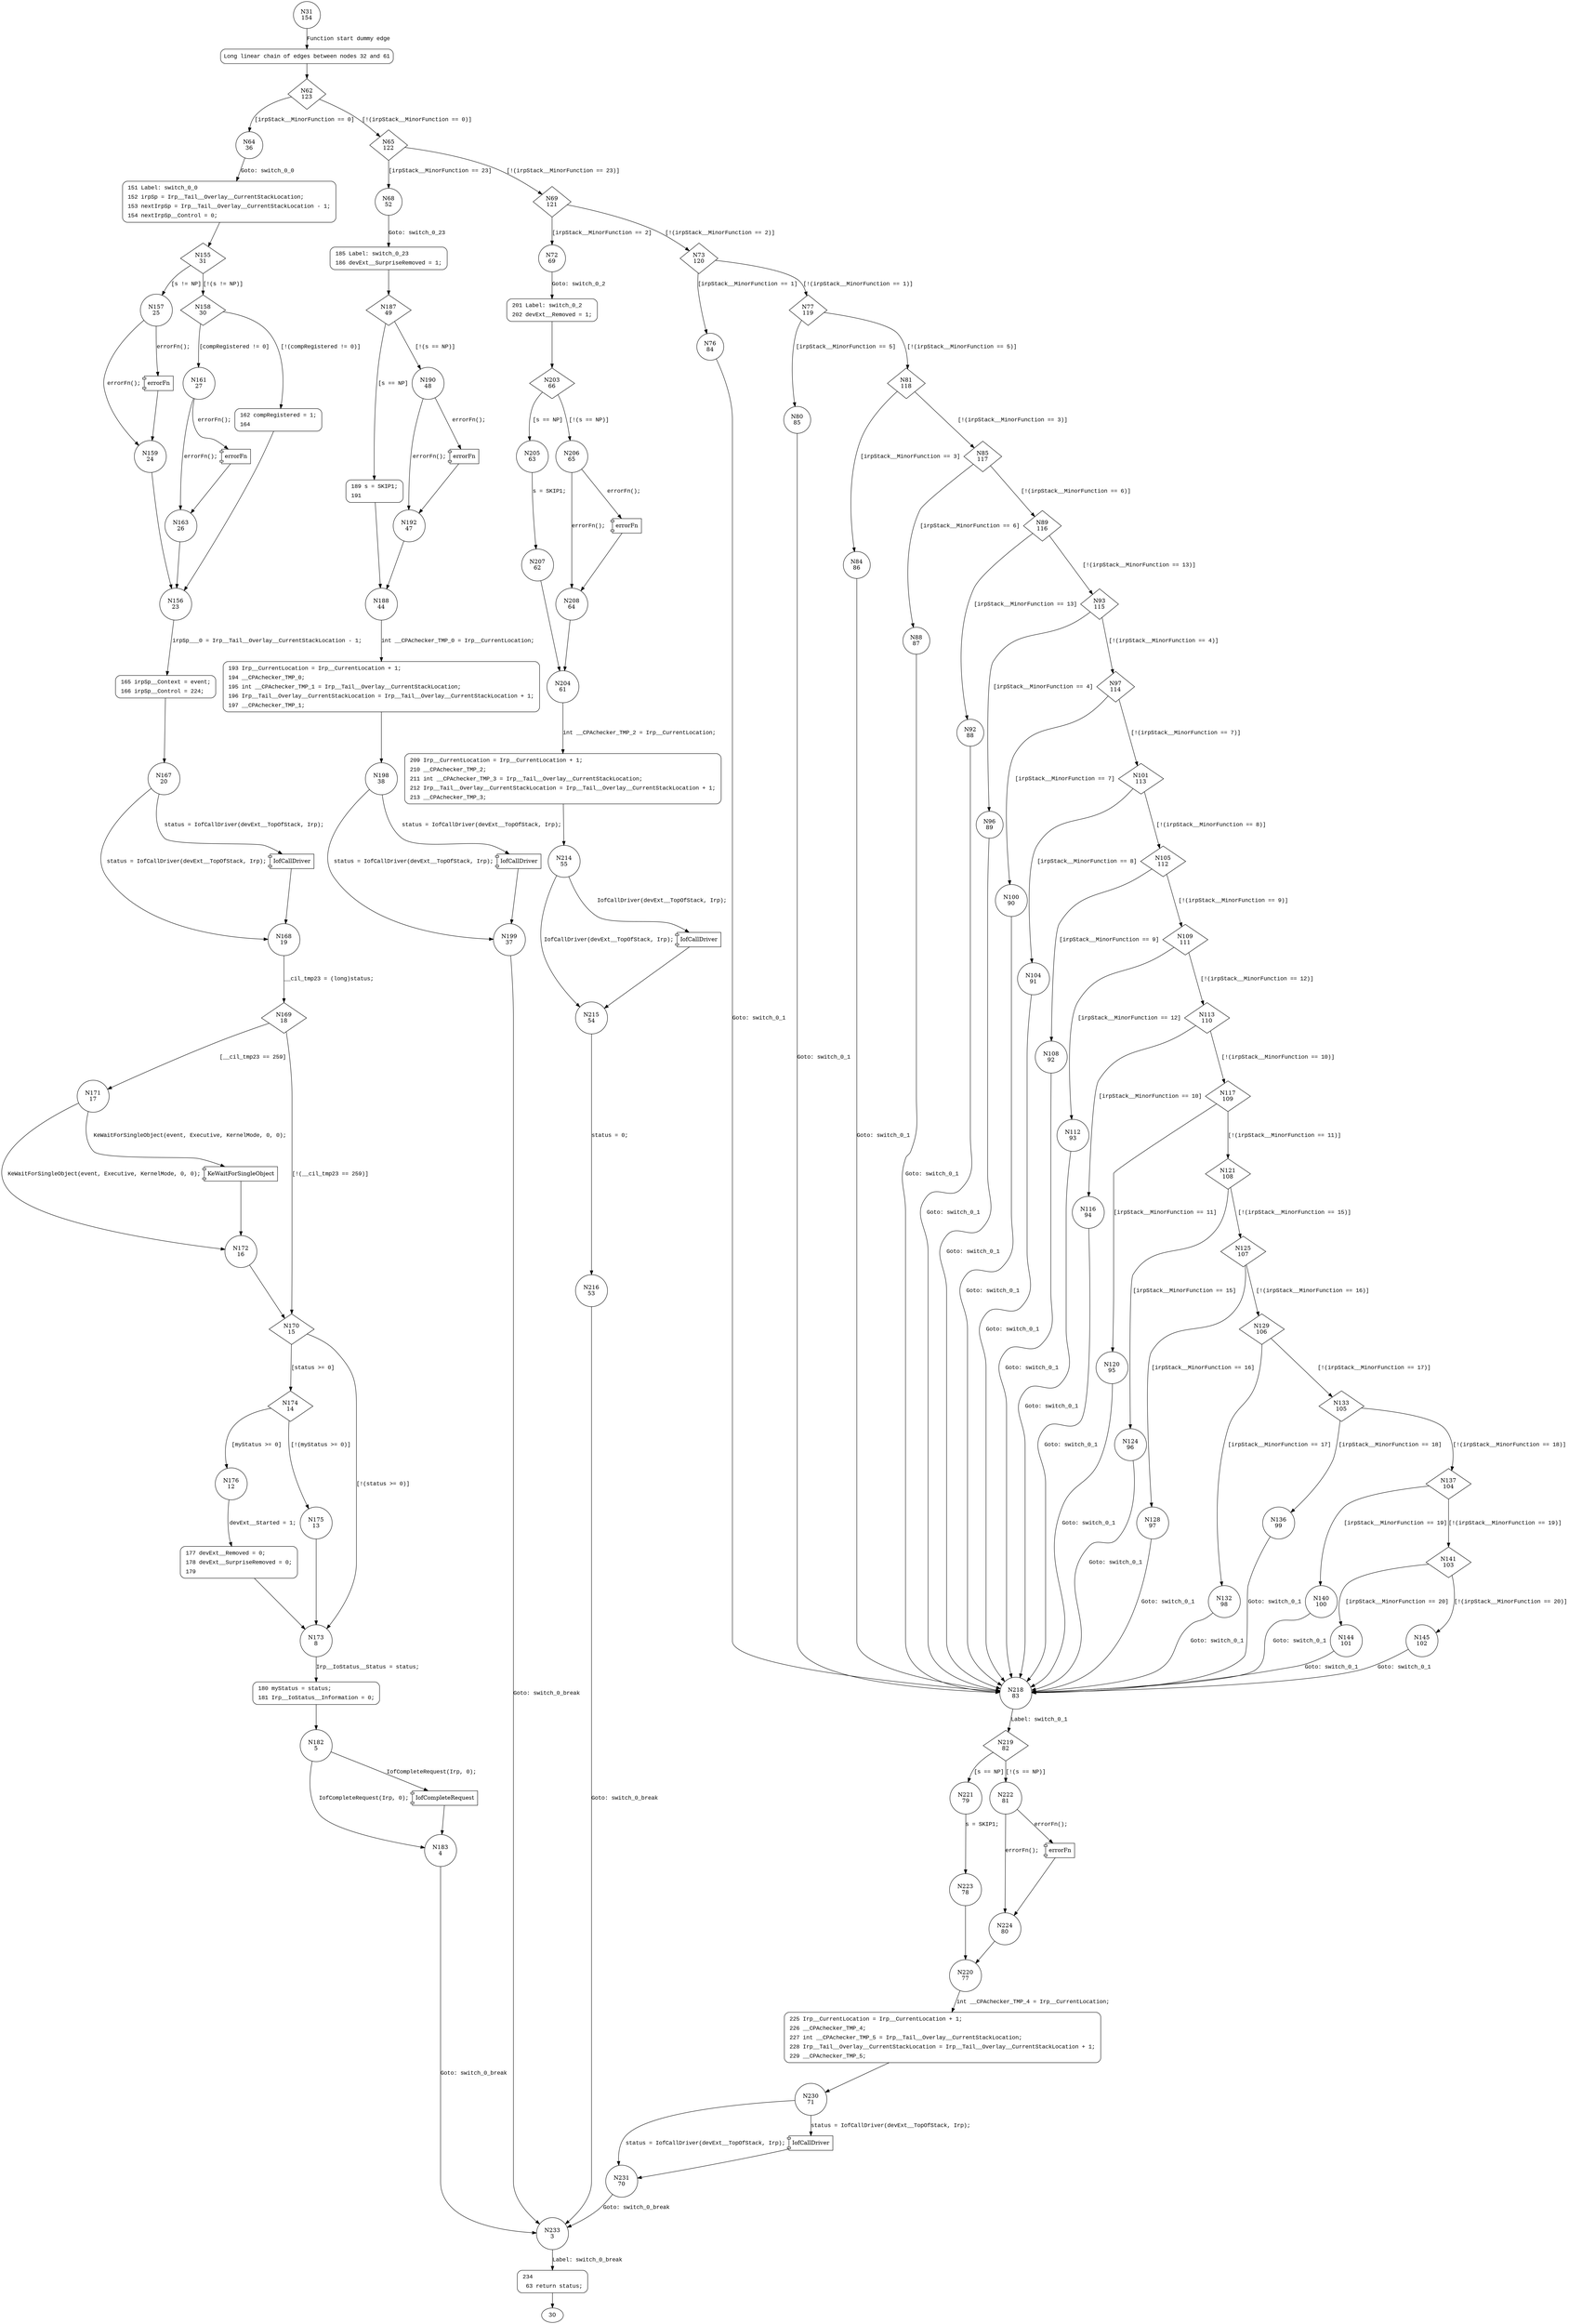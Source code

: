 digraph KbFilter_PnP {
31 [shape="circle" label="N31\n154"]
32 [shape="circle" label="N32\n153"]
62 [shape="diamond" label="N62\n123"]
64 [shape="circle" label="N64\n36"]
65 [shape="diamond" label="N65\n122"]
68 [shape="circle" label="N68\n52"]
69 [shape="diamond" label="N69\n121"]
72 [shape="circle" label="N72\n69"]
73 [shape="diamond" label="N73\n120"]
76 [shape="circle" label="N76\n84"]
77 [shape="diamond" label="N77\n119"]
80 [shape="circle" label="N80\n85"]
81 [shape="diamond" label="N81\n118"]
84 [shape="circle" label="N84\n86"]
85 [shape="diamond" label="N85\n117"]
88 [shape="circle" label="N88\n87"]
89 [shape="diamond" label="N89\n116"]
92 [shape="circle" label="N92\n88"]
93 [shape="diamond" label="N93\n115"]
96 [shape="circle" label="N96\n89"]
97 [shape="diamond" label="N97\n114"]
100 [shape="circle" label="N100\n90"]
101 [shape="diamond" label="N101\n113"]
104 [shape="circle" label="N104\n91"]
105 [shape="diamond" label="N105\n112"]
108 [shape="circle" label="N108\n92"]
109 [shape="diamond" label="N109\n111"]
112 [shape="circle" label="N112\n93"]
113 [shape="diamond" label="N113\n110"]
116 [shape="circle" label="N116\n94"]
117 [shape="diamond" label="N117\n109"]
120 [shape="circle" label="N120\n95"]
121 [shape="diamond" label="N121\n108"]
124 [shape="circle" label="N124\n96"]
125 [shape="diamond" label="N125\n107"]
128 [shape="circle" label="N128\n97"]
129 [shape="diamond" label="N129\n106"]
132 [shape="circle" label="N132\n98"]
133 [shape="diamond" label="N133\n105"]
136 [shape="circle" label="N136\n99"]
137 [shape="diamond" label="N137\n104"]
140 [shape="circle" label="N140\n100"]
141 [shape="diamond" label="N141\n103"]
144 [shape="circle" label="N144\n101"]
145 [shape="circle" label="N145\n102"]
218 [shape="circle" label="N218\n83"]
219 [shape="diamond" label="N219\n82"]
221 [shape="circle" label="N221\n79"]
222 [shape="circle" label="N222\n81"]
224 [shape="circle" label="N224\n80"]
220 [shape="circle" label="N220\n77"]
225 [shape="circle" label="N225\n76"]
230 [shape="circle" label="N230\n71"]
231 [shape="circle" label="N231\n70"]
233 [shape="circle" label="N233\n3"]
234 [shape="circle" label="N234\n2"]
223 [shape="circle" label="N223\n78"]
201 [shape="circle" label="N201\n68"]
203 [shape="diamond" label="N203\n66"]
205 [shape="circle" label="N205\n63"]
206 [shape="circle" label="N206\n65"]
208 [shape="circle" label="N208\n64"]
204 [shape="circle" label="N204\n61"]
209 [shape="circle" label="N209\n60"]
214 [shape="circle" label="N214\n55"]
215 [shape="circle" label="N215\n54"]
216 [shape="circle" label="N216\n53"]
207 [shape="circle" label="N207\n62"]
185 [shape="circle" label="N185\n51"]
187 [shape="diamond" label="N187\n49"]
189 [shape="circle" label="N189\n46"]
190 [shape="circle" label="N190\n48"]
192 [shape="circle" label="N192\n47"]
188 [shape="circle" label="N188\n44"]
193 [shape="circle" label="N193\n43"]
198 [shape="circle" label="N198\n38"]
199 [shape="circle" label="N199\n37"]
151 [shape="circle" label="N151\n35"]
155 [shape="diamond" label="N155\n31"]
157 [shape="circle" label="N157\n25"]
158 [shape="diamond" label="N158\n30"]
161 [shape="circle" label="N161\n27"]
162 [shape="circle" label="N162\n29"]
156 [shape="circle" label="N156\n23"]
165 [shape="circle" label="N165\n22"]
167 [shape="circle" label="N167\n20"]
168 [shape="circle" label="N168\n19"]
169 [shape="diamond" label="N169\n18"]
171 [shape="circle" label="N171\n17"]
170 [shape="diamond" label="N170\n15"]
174 [shape="diamond" label="N174\n14"]
173 [shape="circle" label="N173\n8"]
180 [shape="circle" label="N180\n7"]
182 [shape="circle" label="N182\n5"]
183 [shape="circle" label="N183\n4"]
176 [shape="circle" label="N176\n12"]
175 [shape="circle" label="N175\n13"]
177 [shape="circle" label="N177\n11"]
172 [shape="circle" label="N172\n16"]
163 [shape="circle" label="N163\n26"]
159 [shape="circle" label="N159\n24"]
32 [style="filled,bold" penwidth="1" fillcolor="white" fontname="Courier New" shape="Mrecord" label="Long linear chain of edges between nodes 32 and 61"]
32 -> 62[label=""]
225 [style="filled,bold" penwidth="1" fillcolor="white" fontname="Courier New" shape="Mrecord" label=<<table border="0" cellborder="0" cellpadding="3" bgcolor="white"><tr><td align="right">225</td><td align="left">Irp__CurrentLocation = Irp__CurrentLocation + 1;</td></tr><tr><td align="right">226</td><td align="left">__CPAchecker_TMP_4;</td></tr><tr><td align="right">227</td><td align="left">int __CPAchecker_TMP_5 = Irp__Tail__Overlay__CurrentStackLocation;</td></tr><tr><td align="right">228</td><td align="left">Irp__Tail__Overlay__CurrentStackLocation = Irp__Tail__Overlay__CurrentStackLocation + 1;</td></tr><tr><td align="right">229</td><td align="left">__CPAchecker_TMP_5;</td></tr></table>>]
225 -> 230[label=""]
234 [style="filled,bold" penwidth="1" fillcolor="white" fontname="Courier New" shape="Mrecord" label=<<table border="0" cellborder="0" cellpadding="3" bgcolor="white"><tr><td align="right">234</td><td align="left"></td></tr><tr><td align="right">63</td><td align="left">return status;</td></tr></table>>]
234 -> 30[label=""]
201 [style="filled,bold" penwidth="1" fillcolor="white" fontname="Courier New" shape="Mrecord" label=<<table border="0" cellborder="0" cellpadding="3" bgcolor="white"><tr><td align="right">201</td><td align="left">Label: switch_0_2</td></tr><tr><td align="right">202</td><td align="left">devExt__Removed = 1;</td></tr></table>>]
201 -> 203[label=""]
209 [style="filled,bold" penwidth="1" fillcolor="white" fontname="Courier New" shape="Mrecord" label=<<table border="0" cellborder="0" cellpadding="3" bgcolor="white"><tr><td align="right">209</td><td align="left">Irp__CurrentLocation = Irp__CurrentLocation + 1;</td></tr><tr><td align="right">210</td><td align="left">__CPAchecker_TMP_2;</td></tr><tr><td align="right">211</td><td align="left">int __CPAchecker_TMP_3 = Irp__Tail__Overlay__CurrentStackLocation;</td></tr><tr><td align="right">212</td><td align="left">Irp__Tail__Overlay__CurrentStackLocation = Irp__Tail__Overlay__CurrentStackLocation + 1;</td></tr><tr><td align="right">213</td><td align="left">__CPAchecker_TMP_3;</td></tr></table>>]
209 -> 214[label=""]
185 [style="filled,bold" penwidth="1" fillcolor="white" fontname="Courier New" shape="Mrecord" label=<<table border="0" cellborder="0" cellpadding="3" bgcolor="white"><tr><td align="right">185</td><td align="left">Label: switch_0_23</td></tr><tr><td align="right">186</td><td align="left">devExt__SurpriseRemoved = 1;</td></tr></table>>]
185 -> 187[label=""]
193 [style="filled,bold" penwidth="1" fillcolor="white" fontname="Courier New" shape="Mrecord" label=<<table border="0" cellborder="0" cellpadding="3" bgcolor="white"><tr><td align="right">193</td><td align="left">Irp__CurrentLocation = Irp__CurrentLocation + 1;</td></tr><tr><td align="right">194</td><td align="left">__CPAchecker_TMP_0;</td></tr><tr><td align="right">195</td><td align="left">int __CPAchecker_TMP_1 = Irp__Tail__Overlay__CurrentStackLocation;</td></tr><tr><td align="right">196</td><td align="left">Irp__Tail__Overlay__CurrentStackLocation = Irp__Tail__Overlay__CurrentStackLocation + 1;</td></tr><tr><td align="right">197</td><td align="left">__CPAchecker_TMP_1;</td></tr></table>>]
193 -> 198[label=""]
189 [style="filled,bold" penwidth="1" fillcolor="white" fontname="Courier New" shape="Mrecord" label=<<table border="0" cellborder="0" cellpadding="3" bgcolor="white"><tr><td align="right">189</td><td align="left">s = SKIP1;</td></tr><tr><td align="right">191</td><td align="left"></td></tr></table>>]
189 -> 188[label=""]
151 [style="filled,bold" penwidth="1" fillcolor="white" fontname="Courier New" shape="Mrecord" label=<<table border="0" cellborder="0" cellpadding="3" bgcolor="white"><tr><td align="right">151</td><td align="left">Label: switch_0_0</td></tr><tr><td align="right">152</td><td align="left">irpSp = Irp__Tail__Overlay__CurrentStackLocation;</td></tr><tr><td align="right">153</td><td align="left">nextIrpSp = Irp__Tail__Overlay__CurrentStackLocation - 1;</td></tr><tr><td align="right">154</td><td align="left">nextIrpSp__Control = 0;</td></tr></table>>]
151 -> 155[label=""]
162 [style="filled,bold" penwidth="1" fillcolor="white" fontname="Courier New" shape="Mrecord" label=<<table border="0" cellborder="0" cellpadding="3" bgcolor="white"><tr><td align="right">162</td><td align="left">compRegistered = 1;</td></tr><tr><td align="right">164</td><td align="left"></td></tr></table>>]
162 -> 156[label=""]
165 [style="filled,bold" penwidth="1" fillcolor="white" fontname="Courier New" shape="Mrecord" label=<<table border="0" cellborder="0" cellpadding="3" bgcolor="white"><tr><td align="right">165</td><td align="left">irpSp__Context = event;</td></tr><tr><td align="right">166</td><td align="left">irpSp__Control = 224;</td></tr></table>>]
165 -> 167[label=""]
180 [style="filled,bold" penwidth="1" fillcolor="white" fontname="Courier New" shape="Mrecord" label=<<table border="0" cellborder="0" cellpadding="3" bgcolor="white"><tr><td align="right">180</td><td align="left">myStatus = status;</td></tr><tr><td align="right">181</td><td align="left">Irp__IoStatus__Information = 0;</td></tr></table>>]
180 -> 182[label=""]
177 [style="filled,bold" penwidth="1" fillcolor="white" fontname="Courier New" shape="Mrecord" label=<<table border="0" cellborder="0" cellpadding="3" bgcolor="white"><tr><td align="right">177</td><td align="left">devExt__Removed = 0;</td></tr><tr><td align="right">178</td><td align="left">devExt__SurpriseRemoved = 0;</td></tr><tr><td align="right">179</td><td align="left"></td></tr></table>>]
177 -> 173[label=""]
31 -> 32 [label="Function start dummy edge" fontname="Courier New"]
62 -> 64 [label="[irpStack__MinorFunction == 0]" fontname="Courier New"]
62 -> 65 [label="[!(irpStack__MinorFunction == 0)]" fontname="Courier New"]
65 -> 68 [label="[irpStack__MinorFunction == 23]" fontname="Courier New"]
65 -> 69 [label="[!(irpStack__MinorFunction == 23)]" fontname="Courier New"]
69 -> 72 [label="[irpStack__MinorFunction == 2]" fontname="Courier New"]
69 -> 73 [label="[!(irpStack__MinorFunction == 2)]" fontname="Courier New"]
73 -> 76 [label="[irpStack__MinorFunction == 1]" fontname="Courier New"]
73 -> 77 [label="[!(irpStack__MinorFunction == 1)]" fontname="Courier New"]
77 -> 80 [label="[irpStack__MinorFunction == 5]" fontname="Courier New"]
77 -> 81 [label="[!(irpStack__MinorFunction == 5)]" fontname="Courier New"]
81 -> 84 [label="[irpStack__MinorFunction == 3]" fontname="Courier New"]
81 -> 85 [label="[!(irpStack__MinorFunction == 3)]" fontname="Courier New"]
85 -> 88 [label="[irpStack__MinorFunction == 6]" fontname="Courier New"]
85 -> 89 [label="[!(irpStack__MinorFunction == 6)]" fontname="Courier New"]
89 -> 92 [label="[irpStack__MinorFunction == 13]" fontname="Courier New"]
89 -> 93 [label="[!(irpStack__MinorFunction == 13)]" fontname="Courier New"]
93 -> 96 [label="[irpStack__MinorFunction == 4]" fontname="Courier New"]
93 -> 97 [label="[!(irpStack__MinorFunction == 4)]" fontname="Courier New"]
97 -> 100 [label="[irpStack__MinorFunction == 7]" fontname="Courier New"]
97 -> 101 [label="[!(irpStack__MinorFunction == 7)]" fontname="Courier New"]
101 -> 104 [label="[irpStack__MinorFunction == 8]" fontname="Courier New"]
101 -> 105 [label="[!(irpStack__MinorFunction == 8)]" fontname="Courier New"]
105 -> 108 [label="[irpStack__MinorFunction == 9]" fontname="Courier New"]
105 -> 109 [label="[!(irpStack__MinorFunction == 9)]" fontname="Courier New"]
109 -> 112 [label="[irpStack__MinorFunction == 12]" fontname="Courier New"]
109 -> 113 [label="[!(irpStack__MinorFunction == 12)]" fontname="Courier New"]
113 -> 116 [label="[irpStack__MinorFunction == 10]" fontname="Courier New"]
113 -> 117 [label="[!(irpStack__MinorFunction == 10)]" fontname="Courier New"]
117 -> 120 [label="[irpStack__MinorFunction == 11]" fontname="Courier New"]
117 -> 121 [label="[!(irpStack__MinorFunction == 11)]" fontname="Courier New"]
121 -> 124 [label="[irpStack__MinorFunction == 15]" fontname="Courier New"]
121 -> 125 [label="[!(irpStack__MinorFunction == 15)]" fontname="Courier New"]
125 -> 128 [label="[irpStack__MinorFunction == 16]" fontname="Courier New"]
125 -> 129 [label="[!(irpStack__MinorFunction == 16)]" fontname="Courier New"]
129 -> 132 [label="[irpStack__MinorFunction == 17]" fontname="Courier New"]
129 -> 133 [label="[!(irpStack__MinorFunction == 17)]" fontname="Courier New"]
133 -> 136 [label="[irpStack__MinorFunction == 18]" fontname="Courier New"]
133 -> 137 [label="[!(irpStack__MinorFunction == 18)]" fontname="Courier New"]
137 -> 140 [label="[irpStack__MinorFunction == 19]" fontname="Courier New"]
137 -> 141 [label="[!(irpStack__MinorFunction == 19)]" fontname="Courier New"]
141 -> 144 [label="[irpStack__MinorFunction == 20]" fontname="Courier New"]
141 -> 145 [label="[!(irpStack__MinorFunction == 20)]" fontname="Courier New"]
218 -> 219 [label="Label: switch_0_1" fontname="Courier New"]
219 -> 221 [label="[s == NP]" fontname="Courier New"]
219 -> 222 [label="[!(s == NP)]" fontname="Courier New"]
100026 [shape="component" label="errorFn"]
222 -> 100026 [label="errorFn();" fontname="Courier New"]
100026 -> 224 [label="" fontname="Courier New"]
222 -> 224 [label="errorFn();" fontname="Courier New"]
224 -> 220 [label="" fontname="Courier New"]
220 -> 225 [label="int __CPAchecker_TMP_4 = Irp__CurrentLocation;" fontname="Courier New"]
100027 [shape="component" label="IofCallDriver"]
230 -> 100027 [label="status = IofCallDriver(devExt__TopOfStack, Irp);" fontname="Courier New"]
100027 -> 231 [label="" fontname="Courier New"]
230 -> 231 [label="status = IofCallDriver(devExt__TopOfStack, Irp);" fontname="Courier New"]
231 -> 233 [label="Goto: switch_0_break" fontname="Courier New"]
233 -> 234 [label="Label: switch_0_break" fontname="Courier New"]
221 -> 223 [label="s = SKIP1;" fontname="Courier New"]
144 -> 218 [label="Goto: switch_0_1" fontname="Courier New"]
136 -> 218 [label="Goto: switch_0_1" fontname="Courier New"]
128 -> 218 [label="Goto: switch_0_1" fontname="Courier New"]
120 -> 218 [label="Goto: switch_0_1" fontname="Courier New"]
112 -> 218 [label="Goto: switch_0_1" fontname="Courier New"]
104 -> 218 [label="Goto: switch_0_1" fontname="Courier New"]
96 -> 218 [label="Goto: switch_0_1" fontname="Courier New"]
88 -> 218 [label="Goto: switch_0_1" fontname="Courier New"]
80 -> 218 [label="Goto: switch_0_1" fontname="Courier New"]
72 -> 201 [label="Goto: switch_0_2" fontname="Courier New"]
203 -> 205 [label="[s == NP]" fontname="Courier New"]
203 -> 206 [label="[!(s == NP)]" fontname="Courier New"]
100028 [shape="component" label="errorFn"]
206 -> 100028 [label="errorFn();" fontname="Courier New"]
100028 -> 208 [label="" fontname="Courier New"]
206 -> 208 [label="errorFn();" fontname="Courier New"]
208 -> 204 [label="" fontname="Courier New"]
204 -> 209 [label="int __CPAchecker_TMP_2 = Irp__CurrentLocation;" fontname="Courier New"]
100029 [shape="component" label="IofCallDriver"]
214 -> 100029 [label="IofCallDriver(devExt__TopOfStack, Irp);" fontname="Courier New"]
100029 -> 215 [label="" fontname="Courier New"]
214 -> 215 [label="IofCallDriver(devExt__TopOfStack, Irp);" fontname="Courier New"]
215 -> 216 [label="status = 0;" fontname="Courier New"]
205 -> 207 [label="s = SKIP1;" fontname="Courier New"]
68 -> 185 [label="Goto: switch_0_23" fontname="Courier New"]
187 -> 189 [label="[s == NP]" fontname="Courier New"]
187 -> 190 [label="[!(s == NP)]" fontname="Courier New"]
100030 [shape="component" label="errorFn"]
190 -> 100030 [label="errorFn();" fontname="Courier New"]
100030 -> 192 [label="" fontname="Courier New"]
190 -> 192 [label="errorFn();" fontname="Courier New"]
192 -> 188 [label="" fontname="Courier New"]
188 -> 193 [label="int __CPAchecker_TMP_0 = Irp__CurrentLocation;" fontname="Courier New"]
100031 [shape="component" label="IofCallDriver"]
198 -> 100031 [label="status = IofCallDriver(devExt__TopOfStack, Irp);" fontname="Courier New"]
100031 -> 199 [label="" fontname="Courier New"]
198 -> 199 [label="status = IofCallDriver(devExt__TopOfStack, Irp);" fontname="Courier New"]
199 -> 233 [label="Goto: switch_0_break" fontname="Courier New"]
64 -> 151 [label="Goto: switch_0_0" fontname="Courier New"]
155 -> 157 [label="[s != NP]" fontname="Courier New"]
155 -> 158 [label="[!(s != NP)]" fontname="Courier New"]
158 -> 161 [label="[compRegistered != 0]" fontname="Courier New"]
158 -> 162 [label="[!(compRegistered != 0)]" fontname="Courier New"]
156 -> 165 [label="irpSp___0 = Irp__Tail__Overlay__CurrentStackLocation - 1;" fontname="Courier New"]
100032 [shape="component" label="IofCallDriver"]
167 -> 100032 [label="status = IofCallDriver(devExt__TopOfStack, Irp);" fontname="Courier New"]
100032 -> 168 [label="" fontname="Courier New"]
167 -> 168 [label="status = IofCallDriver(devExt__TopOfStack, Irp);" fontname="Courier New"]
168 -> 169 [label="__cil_tmp23 = (long)status;" fontname="Courier New"]
169 -> 171 [label="[__cil_tmp23 == 259]" fontname="Courier New"]
169 -> 170 [label="[!(__cil_tmp23 == 259)]" fontname="Courier New"]
170 -> 174 [label="[status >= 0]" fontname="Courier New"]
170 -> 173 [label="[!(status >= 0)]" fontname="Courier New"]
173 -> 180 [label="Irp__IoStatus__Status = status;" fontname="Courier New"]
100033 [shape="component" label="IofCompleteRequest"]
182 -> 100033 [label="IofCompleteRequest(Irp, 0);" fontname="Courier New"]
100033 -> 183 [label="" fontname="Courier New"]
182 -> 183 [label="IofCompleteRequest(Irp, 0);" fontname="Courier New"]
183 -> 233 [label="Goto: switch_0_break" fontname="Courier New"]
174 -> 176 [label="[myStatus >= 0]" fontname="Courier New"]
174 -> 175 [label="[!(myStatus >= 0)]" fontname="Courier New"]
176 -> 177 [label="devExt__Started = 1;" fontname="Courier New"]
100034 [shape="component" label="KeWaitForSingleObject"]
171 -> 100034 [label="KeWaitForSingleObject(event, Executive, KernelMode, 0, 0);" fontname="Courier New"]
100034 -> 172 [label="" fontname="Courier New"]
171 -> 172 [label="KeWaitForSingleObject(event, Executive, KernelMode, 0, 0);" fontname="Courier New"]
172 -> 170 [label="" fontname="Courier New"]
100035 [shape="component" label="errorFn"]
161 -> 100035 [label="errorFn();" fontname="Courier New"]
100035 -> 163 [label="" fontname="Courier New"]
161 -> 163 [label="errorFn();" fontname="Courier New"]
163 -> 156 [label="" fontname="Courier New"]
100036 [shape="component" label="errorFn"]
157 -> 100036 [label="errorFn();" fontname="Courier New"]
100036 -> 159 [label="" fontname="Courier New"]
157 -> 159 [label="errorFn();" fontname="Courier New"]
159 -> 156 [label="" fontname="Courier New"]
145 -> 218 [label="Goto: switch_0_1" fontname="Courier New"]
223 -> 220 [label="" fontname="Courier New"]
140 -> 218 [label="Goto: switch_0_1" fontname="Courier New"]
132 -> 218 [label="Goto: switch_0_1" fontname="Courier New"]
124 -> 218 [label="Goto: switch_0_1" fontname="Courier New"]
116 -> 218 [label="Goto: switch_0_1" fontname="Courier New"]
108 -> 218 [label="Goto: switch_0_1" fontname="Courier New"]
100 -> 218 [label="Goto: switch_0_1" fontname="Courier New"]
92 -> 218 [label="Goto: switch_0_1" fontname="Courier New"]
84 -> 218 [label="Goto: switch_0_1" fontname="Courier New"]
76 -> 218 [label="Goto: switch_0_1" fontname="Courier New"]
216 -> 233 [label="Goto: switch_0_break" fontname="Courier New"]
207 -> 204 [label="" fontname="Courier New"]
175 -> 173 [label="" fontname="Courier New"]
}